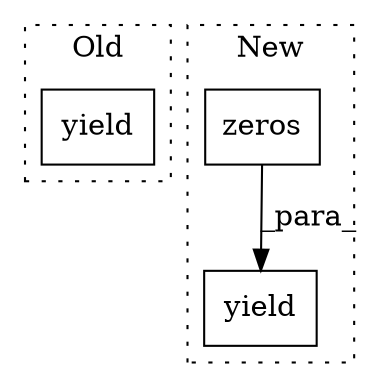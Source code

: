 digraph G {
subgraph cluster0 {
1 [label="yield" a="112" s="2294" l="7" shape="box"];
label = "Old";
style="dotted";
}
subgraph cluster1 {
2 [label="zeros" a="32" s="2319,2326" l="6,1" shape="box"];
3 [label="yield" a="112" s="2306" l="7" shape="box"];
label = "New";
style="dotted";
}
2 -> 3 [label="_para_"];
}